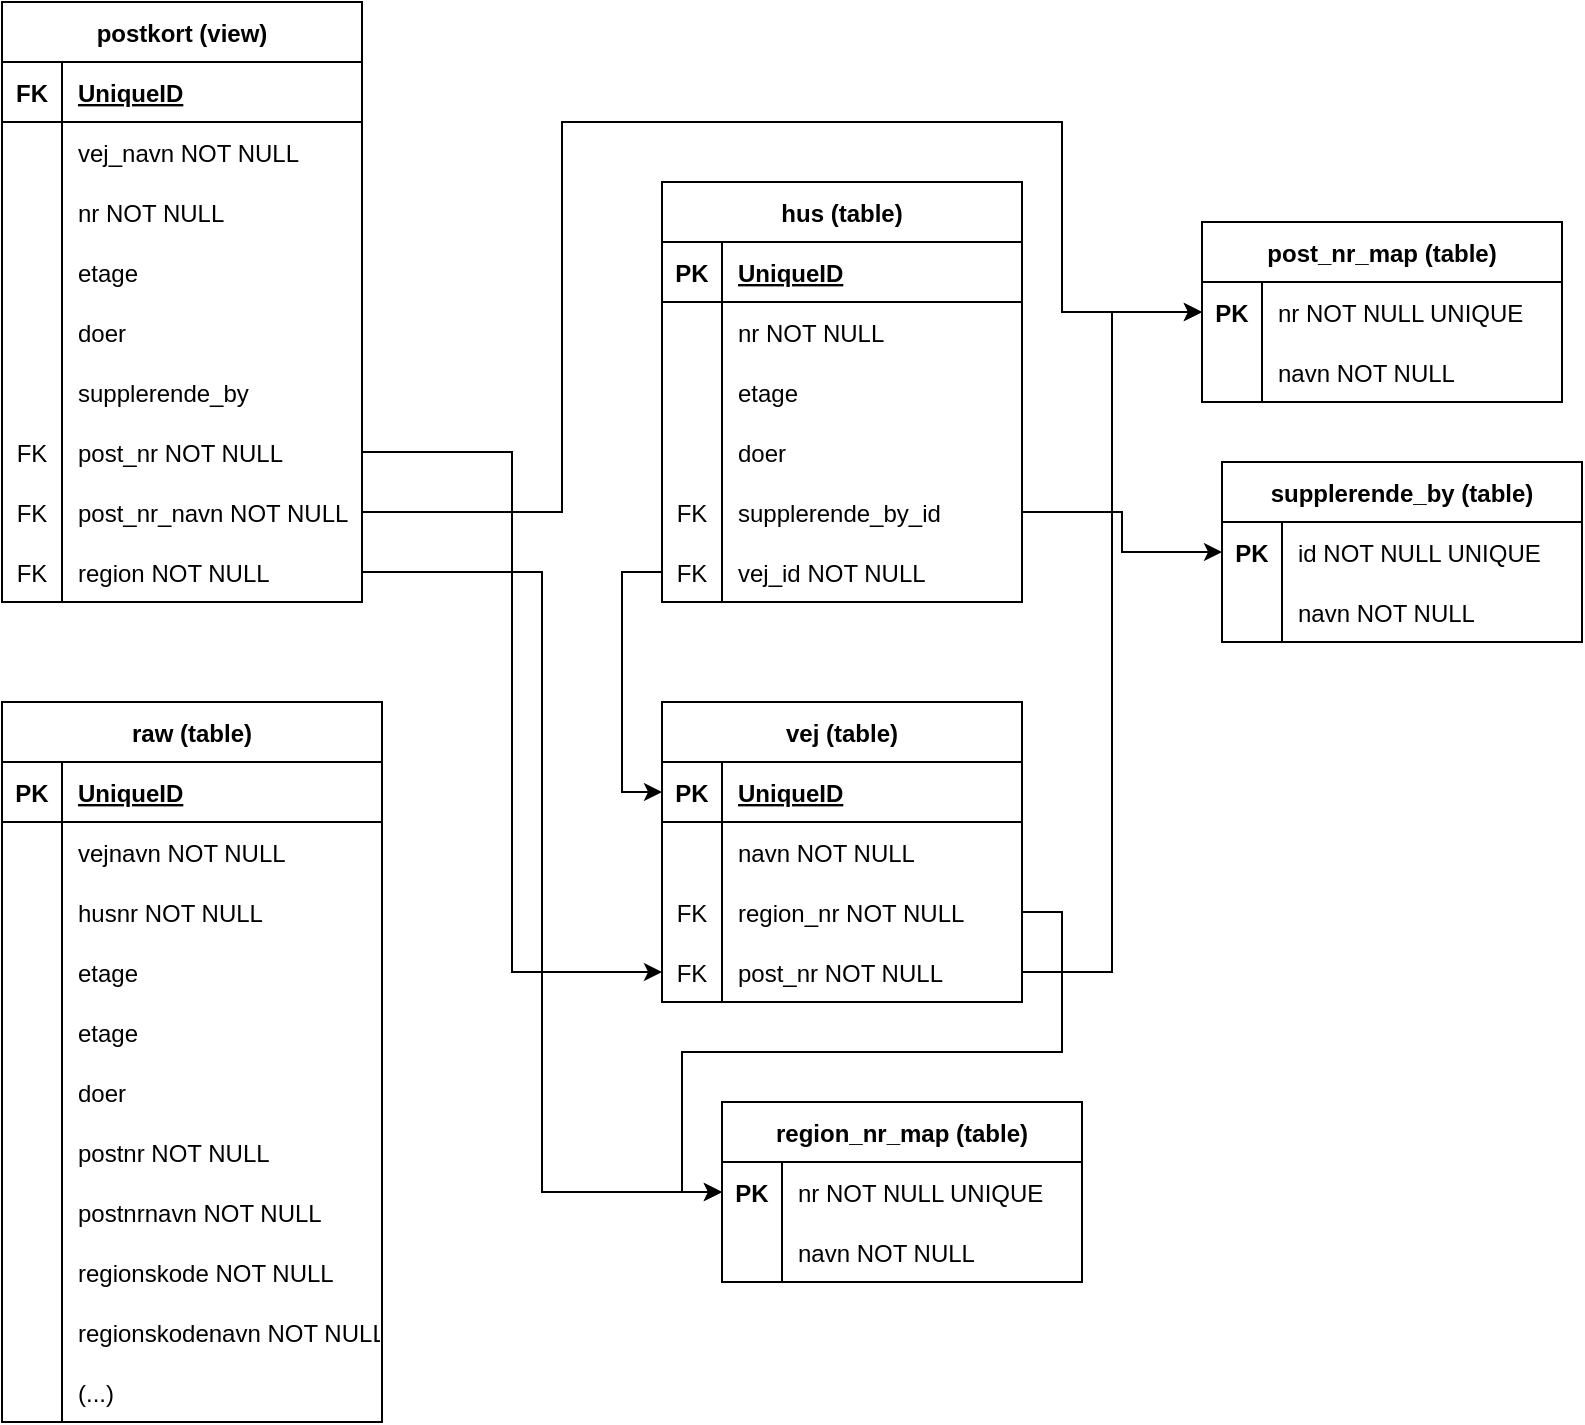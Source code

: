 <mxfile version="18.0.2" type="device"><diagram id="qgBt_kyH6H5r4t9xuFqa" name="Page-1"><mxGraphModel dx="1398" dy="767" grid="1" gridSize="10" guides="1" tooltips="1" connect="1" arrows="1" fold="1" page="1" pageScale="1" pageWidth="850" pageHeight="1100" math="0" shadow="0"><root><mxCell id="0"/><mxCell id="1" parent="0"/><mxCell id="TFIopgg_Jb4CdVdZg_JR-6" value="vej (table)" style="shape=table;startSize=30;container=1;collapsible=1;childLayout=tableLayout;fixedRows=1;rowLines=0;fontStyle=1;align=center;resizeLast=1;" parent="1" vertex="1"><mxGeometry x="370" y="510" width="180" height="150" as="geometry"/></mxCell><mxCell id="TFIopgg_Jb4CdVdZg_JR-7" value="" style="shape=tableRow;horizontal=0;startSize=0;swimlaneHead=0;swimlaneBody=0;fillColor=none;collapsible=0;dropTarget=0;points=[[0,0.5],[1,0.5]];portConstraint=eastwest;top=0;left=0;right=0;bottom=1;" parent="TFIopgg_Jb4CdVdZg_JR-6" vertex="1"><mxGeometry y="30" width="180" height="30" as="geometry"/></mxCell><mxCell id="TFIopgg_Jb4CdVdZg_JR-8" value="PK" style="shape=partialRectangle;connectable=0;fillColor=none;top=0;left=0;bottom=0;right=0;fontStyle=1;overflow=hidden;" parent="TFIopgg_Jb4CdVdZg_JR-7" vertex="1"><mxGeometry width="30" height="30" as="geometry"><mxRectangle width="30" height="30" as="alternateBounds"/></mxGeometry></mxCell><mxCell id="TFIopgg_Jb4CdVdZg_JR-9" value="UniqueID" style="shape=partialRectangle;connectable=0;fillColor=none;top=0;left=0;bottom=0;right=0;align=left;spacingLeft=6;fontStyle=5;overflow=hidden;" parent="TFIopgg_Jb4CdVdZg_JR-7" vertex="1"><mxGeometry x="30" width="150" height="30" as="geometry"><mxRectangle width="150" height="30" as="alternateBounds"/></mxGeometry></mxCell><mxCell id="TFIopgg_Jb4CdVdZg_JR-10" value="" style="shape=tableRow;horizontal=0;startSize=0;swimlaneHead=0;swimlaneBody=0;fillColor=none;collapsible=0;dropTarget=0;points=[[0,0.5],[1,0.5]];portConstraint=eastwest;top=0;left=0;right=0;bottom=0;" parent="TFIopgg_Jb4CdVdZg_JR-6" vertex="1"><mxGeometry y="60" width="180" height="30" as="geometry"/></mxCell><mxCell id="TFIopgg_Jb4CdVdZg_JR-11" value="" style="shape=partialRectangle;connectable=0;fillColor=none;top=0;left=0;bottom=0;right=0;editable=1;overflow=hidden;" parent="TFIopgg_Jb4CdVdZg_JR-10" vertex="1"><mxGeometry width="30" height="30" as="geometry"><mxRectangle width="30" height="30" as="alternateBounds"/></mxGeometry></mxCell><mxCell id="TFIopgg_Jb4CdVdZg_JR-12" value="navn NOT NULL" style="shape=partialRectangle;connectable=0;fillColor=none;top=0;left=0;bottom=0;right=0;align=left;spacingLeft=6;overflow=hidden;" parent="TFIopgg_Jb4CdVdZg_JR-10" vertex="1"><mxGeometry x="30" width="150" height="30" as="geometry"><mxRectangle width="150" height="30" as="alternateBounds"/></mxGeometry></mxCell><mxCell id="TFIopgg_Jb4CdVdZg_JR-13" value="" style="shape=tableRow;horizontal=0;startSize=0;swimlaneHead=0;swimlaneBody=0;fillColor=none;collapsible=0;dropTarget=0;points=[[0,0.5],[1,0.5]];portConstraint=eastwest;top=0;left=0;right=0;bottom=0;" parent="TFIopgg_Jb4CdVdZg_JR-6" vertex="1"><mxGeometry y="90" width="180" height="30" as="geometry"/></mxCell><mxCell id="TFIopgg_Jb4CdVdZg_JR-14" value="FK" style="shape=partialRectangle;connectable=0;fillColor=none;top=0;left=0;bottom=0;right=0;editable=1;overflow=hidden;" parent="TFIopgg_Jb4CdVdZg_JR-13" vertex="1"><mxGeometry width="30" height="30" as="geometry"><mxRectangle width="30" height="30" as="alternateBounds"/></mxGeometry></mxCell><mxCell id="TFIopgg_Jb4CdVdZg_JR-15" value="region_nr NOT NULL" style="shape=partialRectangle;connectable=0;fillColor=none;top=0;left=0;bottom=0;right=0;align=left;spacingLeft=6;overflow=hidden;" parent="TFIopgg_Jb4CdVdZg_JR-13" vertex="1"><mxGeometry x="30" width="150" height="30" as="geometry"><mxRectangle width="150" height="30" as="alternateBounds"/></mxGeometry></mxCell><mxCell id="mGJAPeDOlVa6f0NCKRjF-40" style="shape=tableRow;horizontal=0;startSize=0;swimlaneHead=0;swimlaneBody=0;fillColor=none;collapsible=0;dropTarget=0;points=[[0,0.5],[1,0.5]];portConstraint=eastwest;top=0;left=0;right=0;bottom=0;" vertex="1" parent="TFIopgg_Jb4CdVdZg_JR-6"><mxGeometry y="120" width="180" height="30" as="geometry"/></mxCell><mxCell id="mGJAPeDOlVa6f0NCKRjF-41" value="FK" style="shape=partialRectangle;connectable=0;fillColor=none;top=0;left=0;bottom=0;right=0;editable=1;overflow=hidden;" vertex="1" parent="mGJAPeDOlVa6f0NCKRjF-40"><mxGeometry width="30" height="30" as="geometry"><mxRectangle width="30" height="30" as="alternateBounds"/></mxGeometry></mxCell><mxCell id="mGJAPeDOlVa6f0NCKRjF-42" value="post_nr NOT NULL" style="shape=partialRectangle;connectable=0;fillColor=none;top=0;left=0;bottom=0;right=0;align=left;spacingLeft=6;overflow=hidden;" vertex="1" parent="mGJAPeDOlVa6f0NCKRjF-40"><mxGeometry x="30" width="150" height="30" as="geometry"><mxRectangle width="150" height="30" as="alternateBounds"/></mxGeometry></mxCell><mxCell id="TFIopgg_Jb4CdVdZg_JR-42" value="post_nr_map (table)" style="shape=table;startSize=30;container=1;collapsible=1;childLayout=tableLayout;fixedRows=1;rowLines=0;fontStyle=1;align=center;resizeLast=1;" parent="1" vertex="1"><mxGeometry x="640" y="270" width="180" height="90" as="geometry"/></mxCell><mxCell id="TFIopgg_Jb4CdVdZg_JR-46" value="" style="shape=tableRow;horizontal=0;startSize=0;swimlaneHead=0;swimlaneBody=0;fillColor=none;collapsible=0;dropTarget=0;points=[[0,0.5],[1,0.5]];portConstraint=eastwest;top=0;left=0;right=0;bottom=0;" parent="TFIopgg_Jb4CdVdZg_JR-42" vertex="1"><mxGeometry y="30" width="180" height="30" as="geometry"/></mxCell><mxCell id="TFIopgg_Jb4CdVdZg_JR-47" value="PK" style="shape=partialRectangle;connectable=0;fillColor=none;top=0;left=0;bottom=0;right=0;editable=1;overflow=hidden;fontStyle=1" parent="TFIopgg_Jb4CdVdZg_JR-46" vertex="1"><mxGeometry width="30" height="30" as="geometry"><mxRectangle width="30" height="30" as="alternateBounds"/></mxGeometry></mxCell><mxCell id="TFIopgg_Jb4CdVdZg_JR-48" value="nr NOT NULL UNIQUE" style="shape=partialRectangle;connectable=0;fillColor=none;top=0;left=0;bottom=0;right=0;align=left;spacingLeft=6;overflow=hidden;" parent="TFIopgg_Jb4CdVdZg_JR-46" vertex="1"><mxGeometry x="30" width="150" height="30" as="geometry"><mxRectangle width="150" height="30" as="alternateBounds"/></mxGeometry></mxCell><mxCell id="TFIopgg_Jb4CdVdZg_JR-49" value="" style="shape=tableRow;horizontal=0;startSize=0;swimlaneHead=0;swimlaneBody=0;fillColor=none;collapsible=0;dropTarget=0;points=[[0,0.5],[1,0.5]];portConstraint=eastwest;top=0;left=0;right=0;bottom=0;" parent="TFIopgg_Jb4CdVdZg_JR-42" vertex="1"><mxGeometry y="60" width="180" height="30" as="geometry"/></mxCell><mxCell id="TFIopgg_Jb4CdVdZg_JR-50" value="" style="shape=partialRectangle;connectable=0;fillColor=none;top=0;left=0;bottom=0;right=0;editable=1;overflow=hidden;" parent="TFIopgg_Jb4CdVdZg_JR-49" vertex="1"><mxGeometry width="30" height="30" as="geometry"><mxRectangle width="30" height="30" as="alternateBounds"/></mxGeometry></mxCell><mxCell id="TFIopgg_Jb4CdVdZg_JR-51" value="navn NOT NULL" style="shape=partialRectangle;connectable=0;fillColor=none;top=0;left=0;bottom=0;right=0;align=left;spacingLeft=6;overflow=hidden;" parent="TFIopgg_Jb4CdVdZg_JR-49" vertex="1"><mxGeometry x="30" width="150" height="30" as="geometry"><mxRectangle width="150" height="30" as="alternateBounds"/></mxGeometry></mxCell><mxCell id="TFIopgg_Jb4CdVdZg_JR-75" value="postkort (view)" style="shape=table;startSize=30;container=1;collapsible=1;childLayout=tableLayout;fixedRows=1;rowLines=0;fontStyle=1;align=center;resizeLast=1;" parent="1" vertex="1"><mxGeometry x="40" y="160" width="180" height="300" as="geometry"/></mxCell><mxCell id="TFIopgg_Jb4CdVdZg_JR-76" value="" style="shape=tableRow;horizontal=0;startSize=0;swimlaneHead=0;swimlaneBody=0;fillColor=none;collapsible=0;dropTarget=0;points=[[0,0.5],[1,0.5]];portConstraint=eastwest;top=0;left=0;right=0;bottom=1;" parent="TFIopgg_Jb4CdVdZg_JR-75" vertex="1"><mxGeometry y="30" width="180" height="30" as="geometry"/></mxCell><mxCell id="TFIopgg_Jb4CdVdZg_JR-77" value="FK" style="shape=partialRectangle;connectable=0;fillColor=none;top=0;left=0;bottom=0;right=0;fontStyle=1;overflow=hidden;" parent="TFIopgg_Jb4CdVdZg_JR-76" vertex="1"><mxGeometry width="30" height="30" as="geometry"><mxRectangle width="30" height="30" as="alternateBounds"/></mxGeometry></mxCell><mxCell id="TFIopgg_Jb4CdVdZg_JR-78" value="UniqueID" style="shape=partialRectangle;connectable=0;fillColor=none;top=0;left=0;bottom=0;right=0;align=left;spacingLeft=6;fontStyle=5;overflow=hidden;" parent="TFIopgg_Jb4CdVdZg_JR-76" vertex="1"><mxGeometry x="30" width="150" height="30" as="geometry"><mxRectangle width="150" height="30" as="alternateBounds"/></mxGeometry></mxCell><mxCell id="TFIopgg_Jb4CdVdZg_JR-79" value="" style="shape=tableRow;horizontal=0;startSize=0;swimlaneHead=0;swimlaneBody=0;fillColor=none;collapsible=0;dropTarget=0;points=[[0,0.5],[1,0.5]];portConstraint=eastwest;top=0;left=0;right=0;bottom=0;" parent="TFIopgg_Jb4CdVdZg_JR-75" vertex="1"><mxGeometry y="60" width="180" height="30" as="geometry"/></mxCell><mxCell id="TFIopgg_Jb4CdVdZg_JR-80" value="" style="shape=partialRectangle;connectable=0;fillColor=none;top=0;left=0;bottom=0;right=0;editable=1;overflow=hidden;" parent="TFIopgg_Jb4CdVdZg_JR-79" vertex="1"><mxGeometry width="30" height="30" as="geometry"><mxRectangle width="30" height="30" as="alternateBounds"/></mxGeometry></mxCell><mxCell id="TFIopgg_Jb4CdVdZg_JR-81" value="vej_navn NOT NULL" style="shape=partialRectangle;connectable=0;fillColor=none;top=0;left=0;bottom=0;right=0;align=left;spacingLeft=6;overflow=hidden;" parent="TFIopgg_Jb4CdVdZg_JR-79" vertex="1"><mxGeometry x="30" width="150" height="30" as="geometry"><mxRectangle width="150" height="30" as="alternateBounds"/></mxGeometry></mxCell><mxCell id="TFIopgg_Jb4CdVdZg_JR-82" value="" style="shape=tableRow;horizontal=0;startSize=0;swimlaneHead=0;swimlaneBody=0;fillColor=none;collapsible=0;dropTarget=0;points=[[0,0.5],[1,0.5]];portConstraint=eastwest;top=0;left=0;right=0;bottom=0;" parent="TFIopgg_Jb4CdVdZg_JR-75" vertex="1"><mxGeometry y="90" width="180" height="30" as="geometry"/></mxCell><mxCell id="TFIopgg_Jb4CdVdZg_JR-83" value="" style="shape=partialRectangle;connectable=0;fillColor=none;top=0;left=0;bottom=0;right=0;editable=1;overflow=hidden;" parent="TFIopgg_Jb4CdVdZg_JR-82" vertex="1"><mxGeometry width="30" height="30" as="geometry"><mxRectangle width="30" height="30" as="alternateBounds"/></mxGeometry></mxCell><mxCell id="TFIopgg_Jb4CdVdZg_JR-84" value="nr NOT NULL" style="shape=partialRectangle;connectable=0;fillColor=none;top=0;left=0;bottom=0;right=0;align=left;spacingLeft=6;overflow=hidden;" parent="TFIopgg_Jb4CdVdZg_JR-82" vertex="1"><mxGeometry x="30" width="150" height="30" as="geometry"><mxRectangle width="150" height="30" as="alternateBounds"/></mxGeometry></mxCell><mxCell id="TFIopgg_Jb4CdVdZg_JR-85" value="" style="shape=tableRow;horizontal=0;startSize=0;swimlaneHead=0;swimlaneBody=0;fillColor=none;collapsible=0;dropTarget=0;points=[[0,0.5],[1,0.5]];portConstraint=eastwest;top=0;left=0;right=0;bottom=0;" parent="TFIopgg_Jb4CdVdZg_JR-75" vertex="1"><mxGeometry y="120" width="180" height="30" as="geometry"/></mxCell><mxCell id="TFIopgg_Jb4CdVdZg_JR-86" value="" style="shape=partialRectangle;connectable=0;fillColor=none;top=0;left=0;bottom=0;right=0;editable=1;overflow=hidden;" parent="TFIopgg_Jb4CdVdZg_JR-85" vertex="1"><mxGeometry width="30" height="30" as="geometry"><mxRectangle width="30" height="30" as="alternateBounds"/></mxGeometry></mxCell><mxCell id="TFIopgg_Jb4CdVdZg_JR-87" value="etage" style="shape=partialRectangle;connectable=0;fillColor=none;top=0;left=0;bottom=0;right=0;align=left;spacingLeft=6;overflow=hidden;" parent="TFIopgg_Jb4CdVdZg_JR-85" vertex="1"><mxGeometry x="30" width="150" height="30" as="geometry"><mxRectangle width="150" height="30" as="alternateBounds"/></mxGeometry></mxCell><mxCell id="TFIopgg_Jb4CdVdZg_JR-88" style="shape=tableRow;horizontal=0;startSize=0;swimlaneHead=0;swimlaneBody=0;fillColor=none;collapsible=0;dropTarget=0;points=[[0,0.5],[1,0.5]];portConstraint=eastwest;top=0;left=0;right=0;bottom=0;" parent="TFIopgg_Jb4CdVdZg_JR-75" vertex="1"><mxGeometry y="150" width="180" height="30" as="geometry"/></mxCell><mxCell id="TFIopgg_Jb4CdVdZg_JR-89" style="shape=partialRectangle;connectable=0;fillColor=none;top=0;left=0;bottom=0;right=0;editable=1;overflow=hidden;" parent="TFIopgg_Jb4CdVdZg_JR-88" vertex="1"><mxGeometry width="30" height="30" as="geometry"><mxRectangle width="30" height="30" as="alternateBounds"/></mxGeometry></mxCell><mxCell id="TFIopgg_Jb4CdVdZg_JR-90" value="doer" style="shape=partialRectangle;connectable=0;fillColor=none;top=0;left=0;bottom=0;right=0;align=left;spacingLeft=6;overflow=hidden;" parent="TFIopgg_Jb4CdVdZg_JR-88" vertex="1"><mxGeometry x="30" width="150" height="30" as="geometry"><mxRectangle width="150" height="30" as="alternateBounds"/></mxGeometry></mxCell><mxCell id="mGJAPeDOlVa6f0NCKRjF-1" style="shape=tableRow;horizontal=0;startSize=0;swimlaneHead=0;swimlaneBody=0;fillColor=none;collapsible=0;dropTarget=0;points=[[0,0.5],[1,0.5]];portConstraint=eastwest;top=0;left=0;right=0;bottom=0;" vertex="1" parent="TFIopgg_Jb4CdVdZg_JR-75"><mxGeometry y="180" width="180" height="30" as="geometry"/></mxCell><mxCell id="mGJAPeDOlVa6f0NCKRjF-2" style="shape=partialRectangle;connectable=0;fillColor=none;top=0;left=0;bottom=0;right=0;editable=1;overflow=hidden;" vertex="1" parent="mGJAPeDOlVa6f0NCKRjF-1"><mxGeometry width="30" height="30" as="geometry"><mxRectangle width="30" height="30" as="alternateBounds"/></mxGeometry></mxCell><mxCell id="mGJAPeDOlVa6f0NCKRjF-3" value="supplerende_by" style="shape=partialRectangle;connectable=0;fillColor=none;top=0;left=0;bottom=0;right=0;align=left;spacingLeft=6;overflow=hidden;" vertex="1" parent="mGJAPeDOlVa6f0NCKRjF-1"><mxGeometry x="30" width="150" height="30" as="geometry"><mxRectangle width="150" height="30" as="alternateBounds"/></mxGeometry></mxCell><mxCell id="TFIopgg_Jb4CdVdZg_JR-91" style="shape=tableRow;horizontal=0;startSize=0;swimlaneHead=0;swimlaneBody=0;fillColor=none;collapsible=0;dropTarget=0;points=[[0,0.5],[1,0.5]];portConstraint=eastwest;top=0;left=0;right=0;bottom=0;" parent="TFIopgg_Jb4CdVdZg_JR-75" vertex="1"><mxGeometry y="210" width="180" height="30" as="geometry"/></mxCell><mxCell id="TFIopgg_Jb4CdVdZg_JR-92" value="FK" style="shape=partialRectangle;connectable=0;fillColor=none;top=0;left=0;bottom=0;right=0;editable=1;overflow=hidden;" parent="TFIopgg_Jb4CdVdZg_JR-91" vertex="1"><mxGeometry width="30" height="30" as="geometry"><mxRectangle width="30" height="30" as="alternateBounds"/></mxGeometry></mxCell><mxCell id="TFIopgg_Jb4CdVdZg_JR-93" value="post_nr NOT NULL" style="shape=partialRectangle;connectable=0;fillColor=none;top=0;left=0;bottom=0;right=0;align=left;spacingLeft=6;overflow=hidden;" parent="TFIopgg_Jb4CdVdZg_JR-91" vertex="1"><mxGeometry x="30" width="150" height="30" as="geometry"><mxRectangle width="150" height="30" as="alternateBounds"/></mxGeometry></mxCell><mxCell id="TFIopgg_Jb4CdVdZg_JR-94" style="shape=tableRow;horizontal=0;startSize=0;swimlaneHead=0;swimlaneBody=0;fillColor=none;collapsible=0;dropTarget=0;points=[[0,0.5],[1,0.5]];portConstraint=eastwest;top=0;left=0;right=0;bottom=0;" parent="TFIopgg_Jb4CdVdZg_JR-75" vertex="1"><mxGeometry y="240" width="180" height="30" as="geometry"/></mxCell><mxCell id="TFIopgg_Jb4CdVdZg_JR-95" value="FK" style="shape=partialRectangle;connectable=0;fillColor=none;top=0;left=0;bottom=0;right=0;editable=1;overflow=hidden;" parent="TFIopgg_Jb4CdVdZg_JR-94" vertex="1"><mxGeometry width="30" height="30" as="geometry"><mxRectangle width="30" height="30" as="alternateBounds"/></mxGeometry></mxCell><mxCell id="TFIopgg_Jb4CdVdZg_JR-96" value="post_nr_navn NOT NULL" style="shape=partialRectangle;connectable=0;fillColor=none;top=0;left=0;bottom=0;right=0;align=left;spacingLeft=6;overflow=hidden;" parent="TFIopgg_Jb4CdVdZg_JR-94" vertex="1"><mxGeometry x="30" width="150" height="30" as="geometry"><mxRectangle width="150" height="30" as="alternateBounds"/></mxGeometry></mxCell><mxCell id="TFIopgg_Jb4CdVdZg_JR-107" style="shape=tableRow;horizontal=0;startSize=0;swimlaneHead=0;swimlaneBody=0;fillColor=none;collapsible=0;dropTarget=0;points=[[0,0.5],[1,0.5]];portConstraint=eastwest;top=0;left=0;right=0;bottom=0;" parent="TFIopgg_Jb4CdVdZg_JR-75" vertex="1"><mxGeometry y="270" width="180" height="30" as="geometry"/></mxCell><mxCell id="TFIopgg_Jb4CdVdZg_JR-108" value="FK" style="shape=partialRectangle;connectable=0;fillColor=none;top=0;left=0;bottom=0;right=0;editable=1;overflow=hidden;" parent="TFIopgg_Jb4CdVdZg_JR-107" vertex="1"><mxGeometry width="30" height="30" as="geometry"><mxRectangle width="30" height="30" as="alternateBounds"/></mxGeometry></mxCell><mxCell id="TFIopgg_Jb4CdVdZg_JR-109" value="region NOT NULL" style="shape=partialRectangle;connectable=0;fillColor=none;top=0;left=0;bottom=0;right=0;align=left;spacingLeft=6;overflow=hidden;" parent="TFIopgg_Jb4CdVdZg_JR-107" vertex="1"><mxGeometry x="30" width="150" height="30" as="geometry"><mxRectangle width="150" height="30" as="alternateBounds"/></mxGeometry></mxCell><mxCell id="TFIopgg_Jb4CdVdZg_JR-112" value="region_nr_map (table)" style="shape=table;startSize=30;container=1;collapsible=1;childLayout=tableLayout;fixedRows=1;rowLines=0;fontStyle=1;align=center;resizeLast=1;" parent="1" vertex="1"><mxGeometry x="400" y="710" width="180" height="90" as="geometry"/></mxCell><mxCell id="TFIopgg_Jb4CdVdZg_JR-113" value="" style="shape=tableRow;horizontal=0;startSize=0;swimlaneHead=0;swimlaneBody=0;fillColor=none;collapsible=0;dropTarget=0;points=[[0,0.5],[1,0.5]];portConstraint=eastwest;top=0;left=0;right=0;bottom=0;" parent="TFIopgg_Jb4CdVdZg_JR-112" vertex="1"><mxGeometry y="30" width="180" height="30" as="geometry"/></mxCell><mxCell id="TFIopgg_Jb4CdVdZg_JR-114" value="PK" style="shape=partialRectangle;connectable=0;fillColor=none;top=0;left=0;bottom=0;right=0;editable=1;overflow=hidden;fontStyle=1" parent="TFIopgg_Jb4CdVdZg_JR-113" vertex="1"><mxGeometry width="30" height="30" as="geometry"><mxRectangle width="30" height="30" as="alternateBounds"/></mxGeometry></mxCell><mxCell id="TFIopgg_Jb4CdVdZg_JR-115" value="nr NOT NULL UNIQUE" style="shape=partialRectangle;connectable=0;fillColor=none;top=0;left=0;bottom=0;right=0;align=left;spacingLeft=6;overflow=hidden;" parent="TFIopgg_Jb4CdVdZg_JR-113" vertex="1"><mxGeometry x="30" width="150" height="30" as="geometry"><mxRectangle width="150" height="30" as="alternateBounds"/></mxGeometry></mxCell><mxCell id="TFIopgg_Jb4CdVdZg_JR-116" value="" style="shape=tableRow;horizontal=0;startSize=0;swimlaneHead=0;swimlaneBody=0;fillColor=none;collapsible=0;dropTarget=0;points=[[0,0.5],[1,0.5]];portConstraint=eastwest;top=0;left=0;right=0;bottom=0;" parent="TFIopgg_Jb4CdVdZg_JR-112" vertex="1"><mxGeometry y="60" width="180" height="30" as="geometry"/></mxCell><mxCell id="TFIopgg_Jb4CdVdZg_JR-117" value="" style="shape=partialRectangle;connectable=0;fillColor=none;top=0;left=0;bottom=0;right=0;editable=1;overflow=hidden;" parent="TFIopgg_Jb4CdVdZg_JR-116" vertex="1"><mxGeometry width="30" height="30" as="geometry"><mxRectangle width="30" height="30" as="alternateBounds"/></mxGeometry></mxCell><mxCell id="TFIopgg_Jb4CdVdZg_JR-118" value="navn NOT NULL" style="shape=partialRectangle;connectable=0;fillColor=none;top=0;left=0;bottom=0;right=0;align=left;spacingLeft=6;overflow=hidden;" parent="TFIopgg_Jb4CdVdZg_JR-116" vertex="1"><mxGeometry x="30" width="150" height="30" as="geometry"><mxRectangle width="150" height="30" as="alternateBounds"/></mxGeometry></mxCell><mxCell id="TFIopgg_Jb4CdVdZg_JR-121" value="raw (table)" style="shape=table;startSize=30;container=1;collapsible=1;childLayout=tableLayout;fixedRows=1;rowLines=0;fontStyle=1;align=center;resizeLast=1;" parent="1" vertex="1"><mxGeometry x="40" y="510" width="190" height="360" as="geometry"/></mxCell><mxCell id="TFIopgg_Jb4CdVdZg_JR-122" value="" style="shape=tableRow;horizontal=0;startSize=0;swimlaneHead=0;swimlaneBody=0;fillColor=none;collapsible=0;dropTarget=0;points=[[0,0.5],[1,0.5]];portConstraint=eastwest;top=0;left=0;right=0;bottom=1;" parent="TFIopgg_Jb4CdVdZg_JR-121" vertex="1"><mxGeometry y="30" width="190" height="30" as="geometry"/></mxCell><mxCell id="TFIopgg_Jb4CdVdZg_JR-123" value="PK" style="shape=partialRectangle;connectable=0;fillColor=none;top=0;left=0;bottom=0;right=0;fontStyle=1;overflow=hidden;" parent="TFIopgg_Jb4CdVdZg_JR-122" vertex="1"><mxGeometry width="30" height="30" as="geometry"><mxRectangle width="30" height="30" as="alternateBounds"/></mxGeometry></mxCell><mxCell id="TFIopgg_Jb4CdVdZg_JR-124" value="UniqueID" style="shape=partialRectangle;connectable=0;fillColor=none;top=0;left=0;bottom=0;right=0;align=left;spacingLeft=6;fontStyle=5;overflow=hidden;" parent="TFIopgg_Jb4CdVdZg_JR-122" vertex="1"><mxGeometry x="30" width="160" height="30" as="geometry"><mxRectangle width="160" height="30" as="alternateBounds"/></mxGeometry></mxCell><mxCell id="TFIopgg_Jb4CdVdZg_JR-125" value="" style="shape=tableRow;horizontal=0;startSize=0;swimlaneHead=0;swimlaneBody=0;fillColor=none;collapsible=0;dropTarget=0;points=[[0,0.5],[1,0.5]];portConstraint=eastwest;top=0;left=0;right=0;bottom=0;" parent="TFIopgg_Jb4CdVdZg_JR-121" vertex="1"><mxGeometry y="60" width="190" height="30" as="geometry"/></mxCell><mxCell id="TFIopgg_Jb4CdVdZg_JR-126" value="" style="shape=partialRectangle;connectable=0;fillColor=none;top=0;left=0;bottom=0;right=0;editable=1;overflow=hidden;" parent="TFIopgg_Jb4CdVdZg_JR-125" vertex="1"><mxGeometry width="30" height="30" as="geometry"><mxRectangle width="30" height="30" as="alternateBounds"/></mxGeometry></mxCell><mxCell id="TFIopgg_Jb4CdVdZg_JR-127" value="vejnavn NOT NULL" style="shape=partialRectangle;connectable=0;fillColor=none;top=0;left=0;bottom=0;right=0;align=left;spacingLeft=6;overflow=hidden;" parent="TFIopgg_Jb4CdVdZg_JR-125" vertex="1"><mxGeometry x="30" width="160" height="30" as="geometry"><mxRectangle width="160" height="30" as="alternateBounds"/></mxGeometry></mxCell><mxCell id="TFIopgg_Jb4CdVdZg_JR-128" value="" style="shape=tableRow;horizontal=0;startSize=0;swimlaneHead=0;swimlaneBody=0;fillColor=none;collapsible=0;dropTarget=0;points=[[0,0.5],[1,0.5]];portConstraint=eastwest;top=0;left=0;right=0;bottom=0;" parent="TFIopgg_Jb4CdVdZg_JR-121" vertex="1"><mxGeometry y="90" width="190" height="30" as="geometry"/></mxCell><mxCell id="TFIopgg_Jb4CdVdZg_JR-129" value="" style="shape=partialRectangle;connectable=0;fillColor=none;top=0;left=0;bottom=0;right=0;editable=1;overflow=hidden;" parent="TFIopgg_Jb4CdVdZg_JR-128" vertex="1"><mxGeometry width="30" height="30" as="geometry"><mxRectangle width="30" height="30" as="alternateBounds"/></mxGeometry></mxCell><mxCell id="TFIopgg_Jb4CdVdZg_JR-130" value="husnr NOT NULL" style="shape=partialRectangle;connectable=0;fillColor=none;top=0;left=0;bottom=0;right=0;align=left;spacingLeft=6;overflow=hidden;" parent="TFIopgg_Jb4CdVdZg_JR-128" vertex="1"><mxGeometry x="30" width="160" height="30" as="geometry"><mxRectangle width="160" height="30" as="alternateBounds"/></mxGeometry></mxCell><mxCell id="TFIopgg_Jb4CdVdZg_JR-131" value="" style="shape=tableRow;horizontal=0;startSize=0;swimlaneHead=0;swimlaneBody=0;fillColor=none;collapsible=0;dropTarget=0;points=[[0,0.5],[1,0.5]];portConstraint=eastwest;top=0;left=0;right=0;bottom=0;" parent="TFIopgg_Jb4CdVdZg_JR-121" vertex="1"><mxGeometry y="120" width="190" height="30" as="geometry"/></mxCell><mxCell id="TFIopgg_Jb4CdVdZg_JR-132" value="" style="shape=partialRectangle;connectable=0;fillColor=none;top=0;left=0;bottom=0;right=0;editable=1;overflow=hidden;" parent="TFIopgg_Jb4CdVdZg_JR-131" vertex="1"><mxGeometry width="30" height="30" as="geometry"><mxRectangle width="30" height="30" as="alternateBounds"/></mxGeometry></mxCell><mxCell id="TFIopgg_Jb4CdVdZg_JR-133" value="etage" style="shape=partialRectangle;connectable=0;fillColor=none;top=0;left=0;bottom=0;right=0;align=left;spacingLeft=6;overflow=hidden;" parent="TFIopgg_Jb4CdVdZg_JR-131" vertex="1"><mxGeometry x="30" width="160" height="30" as="geometry"><mxRectangle width="160" height="30" as="alternateBounds"/></mxGeometry></mxCell><mxCell id="TFIopgg_Jb4CdVdZg_JR-147" value="" style="shape=tableRow;horizontal=0;startSize=0;swimlaneHead=0;swimlaneBody=0;fillColor=none;collapsible=0;dropTarget=0;points=[[0,0.5],[1,0.5]];portConstraint=eastwest;top=0;left=0;right=0;bottom=0;" parent="TFIopgg_Jb4CdVdZg_JR-121" vertex="1"><mxGeometry y="150" width="190" height="30" as="geometry"/></mxCell><mxCell id="TFIopgg_Jb4CdVdZg_JR-148" value="" style="shape=partialRectangle;connectable=0;fillColor=none;top=0;left=0;bottom=0;right=0;editable=1;overflow=hidden;" parent="TFIopgg_Jb4CdVdZg_JR-147" vertex="1"><mxGeometry width="30" height="30" as="geometry"><mxRectangle width="30" height="30" as="alternateBounds"/></mxGeometry></mxCell><mxCell id="TFIopgg_Jb4CdVdZg_JR-149" value="etage" style="shape=partialRectangle;connectable=0;fillColor=none;top=0;left=0;bottom=0;right=0;align=left;spacingLeft=6;overflow=hidden;" parent="TFIopgg_Jb4CdVdZg_JR-147" vertex="1"><mxGeometry x="30" width="160" height="30" as="geometry"><mxRectangle width="160" height="30" as="alternateBounds"/></mxGeometry></mxCell><mxCell id="TFIopgg_Jb4CdVdZg_JR-134" style="shape=tableRow;horizontal=0;startSize=0;swimlaneHead=0;swimlaneBody=0;fillColor=none;collapsible=0;dropTarget=0;points=[[0,0.5],[1,0.5]];portConstraint=eastwest;top=0;left=0;right=0;bottom=0;" parent="TFIopgg_Jb4CdVdZg_JR-121" vertex="1"><mxGeometry y="180" width="190" height="30" as="geometry"/></mxCell><mxCell id="TFIopgg_Jb4CdVdZg_JR-135" style="shape=partialRectangle;connectable=0;fillColor=none;top=0;left=0;bottom=0;right=0;editable=1;overflow=hidden;" parent="TFIopgg_Jb4CdVdZg_JR-134" vertex="1"><mxGeometry width="30" height="30" as="geometry"><mxRectangle width="30" height="30" as="alternateBounds"/></mxGeometry></mxCell><mxCell id="TFIopgg_Jb4CdVdZg_JR-136" value="doer" style="shape=partialRectangle;connectable=0;fillColor=none;top=0;left=0;bottom=0;right=0;align=left;spacingLeft=6;overflow=hidden;" parent="TFIopgg_Jb4CdVdZg_JR-134" vertex="1"><mxGeometry x="30" width="160" height="30" as="geometry"><mxRectangle width="160" height="30" as="alternateBounds"/></mxGeometry></mxCell><mxCell id="TFIopgg_Jb4CdVdZg_JR-137" style="shape=tableRow;horizontal=0;startSize=0;swimlaneHead=0;swimlaneBody=0;fillColor=none;collapsible=0;dropTarget=0;points=[[0,0.5],[1,0.5]];portConstraint=eastwest;top=0;left=0;right=0;bottom=0;" parent="TFIopgg_Jb4CdVdZg_JR-121" vertex="1"><mxGeometry y="210" width="190" height="30" as="geometry"/></mxCell><mxCell id="TFIopgg_Jb4CdVdZg_JR-138" value="" style="shape=partialRectangle;connectable=0;fillColor=none;top=0;left=0;bottom=0;right=0;editable=1;overflow=hidden;" parent="TFIopgg_Jb4CdVdZg_JR-137" vertex="1"><mxGeometry width="30" height="30" as="geometry"><mxRectangle width="30" height="30" as="alternateBounds"/></mxGeometry></mxCell><mxCell id="TFIopgg_Jb4CdVdZg_JR-139" value="postnr NOT NULL" style="shape=partialRectangle;connectable=0;fillColor=none;top=0;left=0;bottom=0;right=0;align=left;spacingLeft=6;overflow=hidden;" parent="TFIopgg_Jb4CdVdZg_JR-137" vertex="1"><mxGeometry x="30" width="160" height="30" as="geometry"><mxRectangle width="160" height="30" as="alternateBounds"/></mxGeometry></mxCell><mxCell id="TFIopgg_Jb4CdVdZg_JR-150" style="shape=tableRow;horizontal=0;startSize=0;swimlaneHead=0;swimlaneBody=0;fillColor=none;collapsible=0;dropTarget=0;points=[[0,0.5],[1,0.5]];portConstraint=eastwest;top=0;left=0;right=0;bottom=0;" parent="TFIopgg_Jb4CdVdZg_JR-121" vertex="1"><mxGeometry y="240" width="190" height="30" as="geometry"/></mxCell><mxCell id="TFIopgg_Jb4CdVdZg_JR-151" style="shape=partialRectangle;connectable=0;fillColor=none;top=0;left=0;bottom=0;right=0;editable=1;overflow=hidden;" parent="TFIopgg_Jb4CdVdZg_JR-150" vertex="1"><mxGeometry width="30" height="30" as="geometry"><mxRectangle width="30" height="30" as="alternateBounds"/></mxGeometry></mxCell><mxCell id="TFIopgg_Jb4CdVdZg_JR-152" value="postnrnavn NOT NULL" style="shape=partialRectangle;connectable=0;fillColor=none;top=0;left=0;bottom=0;right=0;align=left;spacingLeft=6;overflow=hidden;" parent="TFIopgg_Jb4CdVdZg_JR-150" vertex="1"><mxGeometry x="30" width="160" height="30" as="geometry"><mxRectangle width="160" height="30" as="alternateBounds"/></mxGeometry></mxCell><mxCell id="TFIopgg_Jb4CdVdZg_JR-140" style="shape=tableRow;horizontal=0;startSize=0;swimlaneHead=0;swimlaneBody=0;fillColor=none;collapsible=0;dropTarget=0;points=[[0,0.5],[1,0.5]];portConstraint=eastwest;top=0;left=0;right=0;bottom=0;" parent="TFIopgg_Jb4CdVdZg_JR-121" vertex="1"><mxGeometry y="270" width="190" height="30" as="geometry"/></mxCell><mxCell id="TFIopgg_Jb4CdVdZg_JR-141" value="" style="shape=partialRectangle;connectable=0;fillColor=none;top=0;left=0;bottom=0;right=0;editable=1;overflow=hidden;" parent="TFIopgg_Jb4CdVdZg_JR-140" vertex="1"><mxGeometry width="30" height="30" as="geometry"><mxRectangle width="30" height="30" as="alternateBounds"/></mxGeometry></mxCell><mxCell id="TFIopgg_Jb4CdVdZg_JR-142" value="regionskode NOT NULL" style="shape=partialRectangle;connectable=0;fillColor=none;top=0;left=0;bottom=0;right=0;align=left;spacingLeft=6;overflow=hidden;" parent="TFIopgg_Jb4CdVdZg_JR-140" vertex="1"><mxGeometry x="30" width="160" height="30" as="geometry"><mxRectangle width="160" height="30" as="alternateBounds"/></mxGeometry></mxCell><mxCell id="TFIopgg_Jb4CdVdZg_JR-153" style="shape=tableRow;horizontal=0;startSize=0;swimlaneHead=0;swimlaneBody=0;fillColor=none;collapsible=0;dropTarget=0;points=[[0,0.5],[1,0.5]];portConstraint=eastwest;top=0;left=0;right=0;bottom=0;" parent="TFIopgg_Jb4CdVdZg_JR-121" vertex="1"><mxGeometry y="300" width="190" height="30" as="geometry"/></mxCell><mxCell id="TFIopgg_Jb4CdVdZg_JR-154" style="shape=partialRectangle;connectable=0;fillColor=none;top=0;left=0;bottom=0;right=0;editable=1;overflow=hidden;" parent="TFIopgg_Jb4CdVdZg_JR-153" vertex="1"><mxGeometry width="30" height="30" as="geometry"><mxRectangle width="30" height="30" as="alternateBounds"/></mxGeometry></mxCell><mxCell id="TFIopgg_Jb4CdVdZg_JR-155" value="regionskodenavn NOT NULL" style="shape=partialRectangle;connectable=0;fillColor=none;top=0;left=0;bottom=0;right=0;align=left;spacingLeft=6;overflow=hidden;" parent="TFIopgg_Jb4CdVdZg_JR-153" vertex="1"><mxGeometry x="30" width="160" height="30" as="geometry"><mxRectangle width="160" height="30" as="alternateBounds"/></mxGeometry></mxCell><mxCell id="TFIopgg_Jb4CdVdZg_JR-143" style="shape=tableRow;horizontal=0;startSize=0;swimlaneHead=0;swimlaneBody=0;fillColor=none;collapsible=0;dropTarget=0;points=[[0,0.5],[1,0.5]];portConstraint=eastwest;top=0;left=0;right=0;bottom=0;" parent="TFIopgg_Jb4CdVdZg_JR-121" vertex="1"><mxGeometry y="330" width="190" height="30" as="geometry"/></mxCell><mxCell id="TFIopgg_Jb4CdVdZg_JR-144" style="shape=partialRectangle;connectable=0;fillColor=none;top=0;left=0;bottom=0;right=0;editable=1;overflow=hidden;" parent="TFIopgg_Jb4CdVdZg_JR-143" vertex="1"><mxGeometry width="30" height="30" as="geometry"><mxRectangle width="30" height="30" as="alternateBounds"/></mxGeometry></mxCell><mxCell id="TFIopgg_Jb4CdVdZg_JR-145" value="(...)" style="shape=partialRectangle;connectable=0;fillColor=none;top=0;left=0;bottom=0;right=0;align=left;spacingLeft=6;overflow=hidden;" parent="TFIopgg_Jb4CdVdZg_JR-143" vertex="1"><mxGeometry x="30" width="160" height="30" as="geometry"><mxRectangle width="160" height="30" as="alternateBounds"/></mxGeometry></mxCell><mxCell id="mGJAPeDOlVa6f0NCKRjF-4" style="edgeStyle=orthogonalEdgeStyle;rounded=0;orthogonalLoop=1;jettySize=auto;html=1;entryX=0;entryY=0.5;entryDx=0;entryDy=0;" edge="1" parent="1" source="TFIopgg_Jb4CdVdZg_JR-13" target="TFIopgg_Jb4CdVdZg_JR-113"><mxGeometry relative="1" as="geometry"/></mxCell><mxCell id="mGJAPeDOlVa6f0NCKRjF-5" value="hus (table)" style="shape=table;startSize=30;container=1;collapsible=1;childLayout=tableLayout;fixedRows=1;rowLines=0;fontStyle=1;align=center;resizeLast=1;" vertex="1" parent="1"><mxGeometry x="370" y="250" width="180" height="210" as="geometry"/></mxCell><mxCell id="mGJAPeDOlVa6f0NCKRjF-6" value="" style="shape=tableRow;horizontal=0;startSize=0;swimlaneHead=0;swimlaneBody=0;fillColor=none;collapsible=0;dropTarget=0;points=[[0,0.5],[1,0.5]];portConstraint=eastwest;top=0;left=0;right=0;bottom=1;" vertex="1" parent="mGJAPeDOlVa6f0NCKRjF-5"><mxGeometry y="30" width="180" height="30" as="geometry"/></mxCell><mxCell id="mGJAPeDOlVa6f0NCKRjF-7" value="PK" style="shape=partialRectangle;connectable=0;fillColor=none;top=0;left=0;bottom=0;right=0;fontStyle=1;overflow=hidden;" vertex="1" parent="mGJAPeDOlVa6f0NCKRjF-6"><mxGeometry width="30" height="30" as="geometry"><mxRectangle width="30" height="30" as="alternateBounds"/></mxGeometry></mxCell><mxCell id="mGJAPeDOlVa6f0NCKRjF-8" value="UniqueID" style="shape=partialRectangle;connectable=0;fillColor=none;top=0;left=0;bottom=0;right=0;align=left;spacingLeft=6;fontStyle=5;overflow=hidden;" vertex="1" parent="mGJAPeDOlVa6f0NCKRjF-6"><mxGeometry x="30" width="150" height="30" as="geometry"><mxRectangle width="150" height="30" as="alternateBounds"/></mxGeometry></mxCell><mxCell id="mGJAPeDOlVa6f0NCKRjF-9" value="" style="shape=tableRow;horizontal=0;startSize=0;swimlaneHead=0;swimlaneBody=0;fillColor=none;collapsible=0;dropTarget=0;points=[[0,0.5],[1,0.5]];portConstraint=eastwest;top=0;left=0;right=0;bottom=0;" vertex="1" parent="mGJAPeDOlVa6f0NCKRjF-5"><mxGeometry y="60" width="180" height="30" as="geometry"/></mxCell><mxCell id="mGJAPeDOlVa6f0NCKRjF-10" value="" style="shape=partialRectangle;connectable=0;fillColor=none;top=0;left=0;bottom=0;right=0;editable=1;overflow=hidden;" vertex="1" parent="mGJAPeDOlVa6f0NCKRjF-9"><mxGeometry width="30" height="30" as="geometry"><mxRectangle width="30" height="30" as="alternateBounds"/></mxGeometry></mxCell><mxCell id="mGJAPeDOlVa6f0NCKRjF-11" value="nr NOT NULL" style="shape=partialRectangle;connectable=0;fillColor=none;top=0;left=0;bottom=0;right=0;align=left;spacingLeft=6;overflow=hidden;" vertex="1" parent="mGJAPeDOlVa6f0NCKRjF-9"><mxGeometry x="30" width="150" height="30" as="geometry"><mxRectangle width="150" height="30" as="alternateBounds"/></mxGeometry></mxCell><mxCell id="mGJAPeDOlVa6f0NCKRjF-12" value="" style="shape=tableRow;horizontal=0;startSize=0;swimlaneHead=0;swimlaneBody=0;fillColor=none;collapsible=0;dropTarget=0;points=[[0,0.5],[1,0.5]];portConstraint=eastwest;top=0;left=0;right=0;bottom=0;" vertex="1" parent="mGJAPeDOlVa6f0NCKRjF-5"><mxGeometry y="90" width="180" height="30" as="geometry"/></mxCell><mxCell id="mGJAPeDOlVa6f0NCKRjF-13" value="" style="shape=partialRectangle;connectable=0;fillColor=none;top=0;left=0;bottom=0;right=0;editable=1;overflow=hidden;" vertex="1" parent="mGJAPeDOlVa6f0NCKRjF-12"><mxGeometry width="30" height="30" as="geometry"><mxRectangle width="30" height="30" as="alternateBounds"/></mxGeometry></mxCell><mxCell id="mGJAPeDOlVa6f0NCKRjF-14" value="etage" style="shape=partialRectangle;connectable=0;fillColor=none;top=0;left=0;bottom=0;right=0;align=left;spacingLeft=6;overflow=hidden;" vertex="1" parent="mGJAPeDOlVa6f0NCKRjF-12"><mxGeometry x="30" width="150" height="30" as="geometry"><mxRectangle width="150" height="30" as="alternateBounds"/></mxGeometry></mxCell><mxCell id="mGJAPeDOlVa6f0NCKRjF-15" style="shape=tableRow;horizontal=0;startSize=0;swimlaneHead=0;swimlaneBody=0;fillColor=none;collapsible=0;dropTarget=0;points=[[0,0.5],[1,0.5]];portConstraint=eastwest;top=0;left=0;right=0;bottom=0;" vertex="1" parent="mGJAPeDOlVa6f0NCKRjF-5"><mxGeometry y="120" width="180" height="30" as="geometry"/></mxCell><mxCell id="mGJAPeDOlVa6f0NCKRjF-16" style="shape=partialRectangle;connectable=0;fillColor=none;top=0;left=0;bottom=0;right=0;editable=1;overflow=hidden;" vertex="1" parent="mGJAPeDOlVa6f0NCKRjF-15"><mxGeometry width="30" height="30" as="geometry"><mxRectangle width="30" height="30" as="alternateBounds"/></mxGeometry></mxCell><mxCell id="mGJAPeDOlVa6f0NCKRjF-17" value="doer" style="shape=partialRectangle;connectable=0;fillColor=none;top=0;left=0;bottom=0;right=0;align=left;spacingLeft=6;overflow=hidden;" vertex="1" parent="mGJAPeDOlVa6f0NCKRjF-15"><mxGeometry x="30" width="150" height="30" as="geometry"><mxRectangle width="150" height="30" as="alternateBounds"/></mxGeometry></mxCell><mxCell id="mGJAPeDOlVa6f0NCKRjF-18" style="shape=tableRow;horizontal=0;startSize=0;swimlaneHead=0;swimlaneBody=0;fillColor=none;collapsible=0;dropTarget=0;points=[[0,0.5],[1,0.5]];portConstraint=eastwest;top=0;left=0;right=0;bottom=0;" vertex="1" parent="mGJAPeDOlVa6f0NCKRjF-5"><mxGeometry y="150" width="180" height="30" as="geometry"/></mxCell><mxCell id="mGJAPeDOlVa6f0NCKRjF-19" value="FK" style="shape=partialRectangle;connectable=0;fillColor=none;top=0;left=0;bottom=0;right=0;editable=1;overflow=hidden;" vertex="1" parent="mGJAPeDOlVa6f0NCKRjF-18"><mxGeometry width="30" height="30" as="geometry"><mxRectangle width="30" height="30" as="alternateBounds"/></mxGeometry></mxCell><mxCell id="mGJAPeDOlVa6f0NCKRjF-20" value="supplerende_by_id" style="shape=partialRectangle;connectable=0;fillColor=none;top=0;left=0;bottom=0;right=0;align=left;spacingLeft=6;overflow=hidden;" vertex="1" parent="mGJAPeDOlVa6f0NCKRjF-18"><mxGeometry x="30" width="150" height="30" as="geometry"><mxRectangle width="150" height="30" as="alternateBounds"/></mxGeometry></mxCell><mxCell id="mGJAPeDOlVa6f0NCKRjF-25" style="shape=tableRow;horizontal=0;startSize=0;swimlaneHead=0;swimlaneBody=0;fillColor=none;collapsible=0;dropTarget=0;points=[[0,0.5],[1,0.5]];portConstraint=eastwest;top=0;left=0;right=0;bottom=0;" vertex="1" parent="mGJAPeDOlVa6f0NCKRjF-5"><mxGeometry y="180" width="180" height="30" as="geometry"/></mxCell><mxCell id="mGJAPeDOlVa6f0NCKRjF-26" value="FK" style="shape=partialRectangle;connectable=0;fillColor=none;top=0;left=0;bottom=0;right=0;editable=1;overflow=hidden;" vertex="1" parent="mGJAPeDOlVa6f0NCKRjF-25"><mxGeometry width="30" height="30" as="geometry"><mxRectangle width="30" height="30" as="alternateBounds"/></mxGeometry></mxCell><mxCell id="mGJAPeDOlVa6f0NCKRjF-27" value="vej_id NOT NULL" style="shape=partialRectangle;connectable=0;fillColor=none;top=0;left=0;bottom=0;right=0;align=left;spacingLeft=6;overflow=hidden;" vertex="1" parent="mGJAPeDOlVa6f0NCKRjF-25"><mxGeometry x="30" width="150" height="30" as="geometry"><mxRectangle width="150" height="30" as="alternateBounds"/></mxGeometry></mxCell><mxCell id="mGJAPeDOlVa6f0NCKRjF-24" style="edgeStyle=orthogonalEdgeStyle;rounded=0;orthogonalLoop=1;jettySize=auto;html=1;entryX=0;entryY=0.5;entryDx=0;entryDy=0;exitX=1;exitY=0.5;exitDx=0;exitDy=0;" edge="1" parent="1" source="mGJAPeDOlVa6f0NCKRjF-21" target="TFIopgg_Jb4CdVdZg_JR-46"><mxGeometry relative="1" as="geometry"/></mxCell><mxCell id="mGJAPeDOlVa6f0NCKRjF-29" style="edgeStyle=orthogonalEdgeStyle;rounded=0;orthogonalLoop=1;jettySize=auto;html=1;entryX=0;entryY=0.5;entryDx=0;entryDy=0;exitX=0;exitY=0.5;exitDx=0;exitDy=0;" edge="1" parent="1" source="mGJAPeDOlVa6f0NCKRjF-25" target="TFIopgg_Jb4CdVdZg_JR-7"><mxGeometry relative="1" as="geometry"/></mxCell><mxCell id="mGJAPeDOlVa6f0NCKRjF-30" style="edgeStyle=orthogonalEdgeStyle;rounded=0;orthogonalLoop=1;jettySize=auto;html=1;" edge="1" parent="1" source="TFIopgg_Jb4CdVdZg_JR-107" target="TFIopgg_Jb4CdVdZg_JR-113"><mxGeometry relative="1" as="geometry"/></mxCell><mxCell id="mGJAPeDOlVa6f0NCKRjF-31" style="edgeStyle=orthogonalEdgeStyle;rounded=0;orthogonalLoop=1;jettySize=auto;html=1;entryX=0;entryY=0.5;entryDx=0;entryDy=0;" edge="1" parent="1" source="TFIopgg_Jb4CdVdZg_JR-91" target="mGJAPeDOlVa6f0NCKRjF-21"><mxGeometry relative="1" as="geometry"><Array as="points"><mxPoint x="330" y="385"/><mxPoint x="330" y="445"/></Array></mxGeometry></mxCell><mxCell id="mGJAPeDOlVa6f0NCKRjF-32" value="supplerende_by (table)" style="shape=table;startSize=30;container=1;collapsible=1;childLayout=tableLayout;fixedRows=1;rowLines=0;fontStyle=1;align=center;resizeLast=1;" vertex="1" parent="1"><mxGeometry x="650" y="390" width="180" height="90" as="geometry"/></mxCell><mxCell id="mGJAPeDOlVa6f0NCKRjF-33" value="" style="shape=tableRow;horizontal=0;startSize=0;swimlaneHead=0;swimlaneBody=0;fillColor=none;collapsible=0;dropTarget=0;points=[[0,0.5],[1,0.5]];portConstraint=eastwest;top=0;left=0;right=0;bottom=0;" vertex="1" parent="mGJAPeDOlVa6f0NCKRjF-32"><mxGeometry y="30" width="180" height="30" as="geometry"/></mxCell><mxCell id="mGJAPeDOlVa6f0NCKRjF-34" value="PK" style="shape=partialRectangle;connectable=0;fillColor=none;top=0;left=0;bottom=0;right=0;editable=1;overflow=hidden;fontStyle=1" vertex="1" parent="mGJAPeDOlVa6f0NCKRjF-33"><mxGeometry width="30" height="30" as="geometry"><mxRectangle width="30" height="30" as="alternateBounds"/></mxGeometry></mxCell><mxCell id="mGJAPeDOlVa6f0NCKRjF-35" value="id NOT NULL UNIQUE" style="shape=partialRectangle;connectable=0;fillColor=none;top=0;left=0;bottom=0;right=0;align=left;spacingLeft=6;overflow=hidden;" vertex="1" parent="mGJAPeDOlVa6f0NCKRjF-33"><mxGeometry x="30" width="150" height="30" as="geometry"><mxRectangle width="150" height="30" as="alternateBounds"/></mxGeometry></mxCell><mxCell id="mGJAPeDOlVa6f0NCKRjF-36" value="" style="shape=tableRow;horizontal=0;startSize=0;swimlaneHead=0;swimlaneBody=0;fillColor=none;collapsible=0;dropTarget=0;points=[[0,0.5],[1,0.5]];portConstraint=eastwest;top=0;left=0;right=0;bottom=0;" vertex="1" parent="mGJAPeDOlVa6f0NCKRjF-32"><mxGeometry y="60" width="180" height="30" as="geometry"/></mxCell><mxCell id="mGJAPeDOlVa6f0NCKRjF-37" value="" style="shape=partialRectangle;connectable=0;fillColor=none;top=0;left=0;bottom=0;right=0;editable=1;overflow=hidden;" vertex="1" parent="mGJAPeDOlVa6f0NCKRjF-36"><mxGeometry width="30" height="30" as="geometry"><mxRectangle width="30" height="30" as="alternateBounds"/></mxGeometry></mxCell><mxCell id="mGJAPeDOlVa6f0NCKRjF-38" value="navn NOT NULL" style="shape=partialRectangle;connectable=0;fillColor=none;top=0;left=0;bottom=0;right=0;align=left;spacingLeft=6;overflow=hidden;" vertex="1" parent="mGJAPeDOlVa6f0NCKRjF-36"><mxGeometry x="30" width="150" height="30" as="geometry"><mxRectangle width="150" height="30" as="alternateBounds"/></mxGeometry></mxCell><mxCell id="mGJAPeDOlVa6f0NCKRjF-39" style="edgeStyle=orthogonalEdgeStyle;rounded=0;orthogonalLoop=1;jettySize=auto;html=1;" edge="1" parent="1" source="mGJAPeDOlVa6f0NCKRjF-18" target="mGJAPeDOlVa6f0NCKRjF-33"><mxGeometry relative="1" as="geometry"/></mxCell><mxCell id="mGJAPeDOlVa6f0NCKRjF-43" style="edgeStyle=orthogonalEdgeStyle;rounded=0;orthogonalLoop=1;jettySize=auto;html=1;exitX=1;exitY=0.5;exitDx=0;exitDy=0;" edge="1" parent="1" source="mGJAPeDOlVa6f0NCKRjF-40" target="TFIopgg_Jb4CdVdZg_JR-46"><mxGeometry relative="1" as="geometry"/></mxCell><mxCell id="mGJAPeDOlVa6f0NCKRjF-45" style="edgeStyle=orthogonalEdgeStyle;rounded=0;orthogonalLoop=1;jettySize=auto;html=1;entryX=0;entryY=0.5;entryDx=0;entryDy=0;" edge="1" parent="1" source="TFIopgg_Jb4CdVdZg_JR-91" target="mGJAPeDOlVa6f0NCKRjF-40"><mxGeometry relative="1" as="geometry"/></mxCell><mxCell id="mGJAPeDOlVa6f0NCKRjF-46" style="edgeStyle=orthogonalEdgeStyle;rounded=0;orthogonalLoop=1;jettySize=auto;html=1;exitX=1;exitY=0.5;exitDx=0;exitDy=0;entryX=0;entryY=0.5;entryDx=0;entryDy=0;" edge="1" parent="1" source="TFIopgg_Jb4CdVdZg_JR-94" target="TFIopgg_Jb4CdVdZg_JR-46"><mxGeometry relative="1" as="geometry"><mxPoint x="600" y="220" as="targetPoint"/><Array as="points"><mxPoint x="320" y="415"/><mxPoint x="320" y="220"/><mxPoint x="570" y="220"/><mxPoint x="570" y="315"/></Array></mxGeometry></mxCell></root></mxGraphModel></diagram></mxfile>